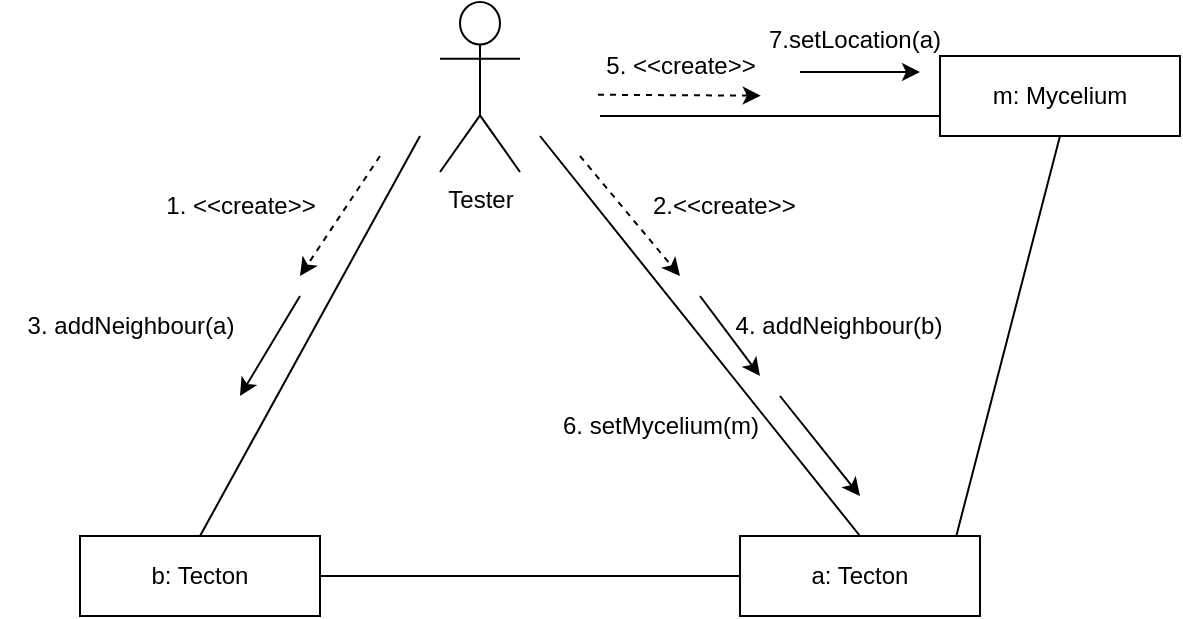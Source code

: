 <mxfile version="26.1.1" pages="6">
  <diagram id="tlyybE4BkG_wdko4cps3" name="MyceliumGrowthCommGeneral">
    <mxGraphModel dx="1702" dy="435" grid="1" gridSize="10" guides="1" tooltips="1" connect="1" arrows="1" fold="1" page="1" pageScale="1" pageWidth="827" pageHeight="1169" math="0" shadow="0">
      <root>
        <mxCell id="0" />
        <mxCell id="1" parent="0" />
        <mxCell id="zU8KNHn8lU-i58dNoDQ4-1" value="b: &lt;span style=&quot;background-color: transparent; color: light-dark(rgb(0, 0, 0), rgb(255, 255, 255));&quot;&gt;Tecton&lt;/span&gt;" style="html=1;whiteSpace=wrap;" parent="1" vertex="1">
          <mxGeometry x="-30" y="320" width="120" height="40" as="geometry" />
        </mxCell>
        <mxCell id="zU8KNHn8lU-i58dNoDQ4-2" value="a: Tecton" style="html=1;whiteSpace=wrap;" parent="1" vertex="1">
          <mxGeometry x="300" y="320" width="120" height="40" as="geometry" />
        </mxCell>
        <mxCell id="zU8KNHn8lU-i58dNoDQ4-3" value="m: Mycelium" style="html=1;whiteSpace=wrap;" parent="1" vertex="1">
          <mxGeometry x="400" y="80" width="120" height="40" as="geometry" />
        </mxCell>
        <mxCell id="zU8KNHn8lU-i58dNoDQ4-4" value="" style="endArrow=none;html=1;rounded=0;exitX=0.5;exitY=0;exitDx=0;exitDy=0;entryX=0.25;entryY=1;entryDx=0;entryDy=0;" parent="1" source="zU8KNHn8lU-i58dNoDQ4-1" edge="1">
          <mxGeometry width="50" height="50" relative="1" as="geometry">
            <mxPoint x="110" y="170" as="sourcePoint" />
            <mxPoint x="140" y="120" as="targetPoint" />
          </mxGeometry>
        </mxCell>
        <mxCell id="zU8KNHn8lU-i58dNoDQ4-5" value="" style="endArrow=none;html=1;rounded=0;entryX=0.75;entryY=1;entryDx=0;entryDy=0;exitX=0.5;exitY=0;exitDx=0;exitDy=0;" parent="1" source="zU8KNHn8lU-i58dNoDQ4-2" edge="1">
          <mxGeometry width="50" height="50" relative="1" as="geometry">
            <mxPoint x="130" y="170" as="sourcePoint" />
            <mxPoint x="200" y="120" as="targetPoint" />
          </mxGeometry>
        </mxCell>
        <mxCell id="zU8KNHn8lU-i58dNoDQ4-6" value="" style="endArrow=none;html=1;rounded=0;entryX=1;entryY=0.75;entryDx=0;entryDy=0;exitX=0;exitY=0.75;exitDx=0;exitDy=0;" parent="1" source="zU8KNHn8lU-i58dNoDQ4-3" edge="1">
          <mxGeometry width="50" height="50" relative="1" as="geometry">
            <mxPoint x="170" y="170" as="sourcePoint" />
            <mxPoint x="230" y="110" as="targetPoint" />
          </mxGeometry>
        </mxCell>
        <mxCell id="zU8KNHn8lU-i58dNoDQ4-7" value="" style="endArrow=classic;html=1;rounded=0;dashed=1;" parent="1" edge="1">
          <mxGeometry width="50" height="50" relative="1" as="geometry">
            <mxPoint x="120" y="130" as="sourcePoint" />
            <mxPoint x="80" y="190" as="targetPoint" />
          </mxGeometry>
        </mxCell>
        <mxCell id="zU8KNHn8lU-i58dNoDQ4-8" value="" style="endArrow=classic;html=1;rounded=0;" parent="1" edge="1">
          <mxGeometry width="50" height="50" relative="1" as="geometry">
            <mxPoint x="80" y="200" as="sourcePoint" />
            <mxPoint x="50" y="250" as="targetPoint" />
          </mxGeometry>
        </mxCell>
        <mxCell id="zU8KNHn8lU-i58dNoDQ4-9" value="1. &amp;lt;&amp;lt;create&amp;gt;&amp;gt;" style="text;html=1;align=center;verticalAlign=middle;resizable=0;points=[];autosize=1;strokeColor=none;fillColor=none;" parent="1" vertex="1">
          <mxGeometry y="140" width="100" height="30" as="geometry" />
        </mxCell>
        <mxCell id="zU8KNHn8lU-i58dNoDQ4-10" value="" style="endArrow=none;html=1;rounded=0;exitX=1;exitY=0.5;exitDx=0;exitDy=0;entryX=0;entryY=0.5;entryDx=0;entryDy=0;" parent="1" source="zU8KNHn8lU-i58dNoDQ4-1" target="zU8KNHn8lU-i58dNoDQ4-2" edge="1">
          <mxGeometry width="50" height="50" relative="1" as="geometry">
            <mxPoint x="150" y="270" as="sourcePoint" />
            <mxPoint x="200" y="220" as="targetPoint" />
          </mxGeometry>
        </mxCell>
        <mxCell id="zU8KNHn8lU-i58dNoDQ4-11" value="&lt;span style=&quot;background-color: light-dark(rgb(255, 255, 255), rgb(31, 31, 0));&quot;&gt;3. addNeighbour(a)&lt;/span&gt;" style="text;html=1;align=center;verticalAlign=middle;resizable=0;points=[];autosize=1;strokeColor=none;fillColor=none;" parent="1" vertex="1">
          <mxGeometry x="-70" y="200" width="130" height="30" as="geometry" />
        </mxCell>
        <mxCell id="zU8KNHn8lU-i58dNoDQ4-12" value="" style="endArrow=classic;html=1;rounded=0;dashed=1;" parent="1" edge="1">
          <mxGeometry width="50" height="50" relative="1" as="geometry">
            <mxPoint x="220" y="130" as="sourcePoint" />
            <mxPoint x="270" y="190" as="targetPoint" />
          </mxGeometry>
        </mxCell>
        <mxCell id="zU8KNHn8lU-i58dNoDQ4-13" value="" style="endArrow=classic;html=1;rounded=0;" parent="1" edge="1">
          <mxGeometry width="50" height="50" relative="1" as="geometry">
            <mxPoint x="280" y="200" as="sourcePoint" />
            <mxPoint x="310" y="240" as="targetPoint" />
          </mxGeometry>
        </mxCell>
        <mxCell id="zU8KNHn8lU-i58dNoDQ4-14" value="&amp;nbsp;2.&amp;lt;&amp;lt;create&amp;gt;&amp;gt;" style="text;html=1;align=center;verticalAlign=middle;resizable=0;points=[];autosize=1;strokeColor=none;fillColor=none;" parent="1" vertex="1">
          <mxGeometry x="240" y="140" width="100" height="30" as="geometry" />
        </mxCell>
        <mxCell id="zU8KNHn8lU-i58dNoDQ4-15" value="&lt;span style=&quot;background-color: light-dark(rgb(255, 255, 255), rgb(237, 237, 237));&quot;&gt;4. addNeighbour(b)&lt;/span&gt;" style="text;html=1;align=center;verticalAlign=middle;resizable=0;points=[];autosize=1;strokeColor=none;fillColor=none;" parent="1" vertex="1">
          <mxGeometry x="284" y="200" width="130" height="30" as="geometry" />
        </mxCell>
        <mxCell id="zU8KNHn8lU-i58dNoDQ4-16" value="" style="endArrow=classic;html=1;rounded=0;dashed=1;entryX=0.904;entryY=0.995;entryDx=0;entryDy=0;entryPerimeter=0;exitX=0.09;exitY=0.979;exitDx=0;exitDy=0;exitPerimeter=0;" parent="1" edge="1" target="zU8KNHn8lU-i58dNoDQ4-17" source="zU8KNHn8lU-i58dNoDQ4-17">
          <mxGeometry width="50" height="50" relative="1" as="geometry">
            <mxPoint x="232" y="105" as="sourcePoint" />
            <mxPoint x="310" y="105" as="targetPoint" />
          </mxGeometry>
        </mxCell>
        <mxCell id="zU8KNHn8lU-i58dNoDQ4-17" value="5. &amp;lt;&amp;lt;create&amp;gt;&amp;gt;" style="text;html=1;align=center;verticalAlign=middle;resizable=0;points=[];autosize=1;strokeColor=none;fillColor=none;" parent="1" vertex="1">
          <mxGeometry x="220" y="70" width="100" height="30" as="geometry" />
        </mxCell>
        <mxCell id="zU8KNHn8lU-i58dNoDQ4-18" value="" style="endArrow=none;html=1;rounded=0;exitX=0.901;exitY=0.002;exitDx=0;exitDy=0;entryX=0.5;entryY=1;entryDx=0;entryDy=0;exitPerimeter=0;" parent="1" source="zU8KNHn8lU-i58dNoDQ4-2" target="zU8KNHn8lU-i58dNoDQ4-3" edge="1">
          <mxGeometry width="50" height="50" relative="1" as="geometry">
            <mxPoint x="320" y="220" as="sourcePoint" />
            <mxPoint x="370" y="170" as="targetPoint" />
          </mxGeometry>
        </mxCell>
        <mxCell id="zU8KNHn8lU-i58dNoDQ4-19" value="" style="endArrow=classic;html=1;rounded=0;" parent="1" edge="1">
          <mxGeometry width="50" height="50" relative="1" as="geometry">
            <mxPoint x="320" y="250" as="sourcePoint" />
            <mxPoint x="360" y="300" as="targetPoint" />
          </mxGeometry>
        </mxCell>
        <mxCell id="zU8KNHn8lU-i58dNoDQ4-20" value="&lt;span&gt;6. set&lt;span style=&quot;color: light-dark(rgb(0, 0, 0), rgb(255, 255, 255));&quot;&gt;Mycelium(m)&lt;/span&gt;&lt;/span&gt;" style="text;html=1;align=center;verticalAlign=middle;resizable=0;points=[];autosize=1;strokeColor=none;fillColor=none;" parent="1" vertex="1">
          <mxGeometry x="200" y="250" width="120" height="30" as="geometry" />
        </mxCell>
        <mxCell id="zU8KNHn8lU-i58dNoDQ4-30" value="" style="endArrow=classic;html=1;rounded=0;" parent="1" edge="1">
          <mxGeometry width="50" height="50" relative="1" as="geometry">
            <mxPoint x="330" y="88" as="sourcePoint" />
            <mxPoint x="390" y="88" as="targetPoint" />
          </mxGeometry>
        </mxCell>
        <mxCell id="zU8KNHn8lU-i58dNoDQ4-31" value="7.setLocation(a)" style="text;html=1;align=center;verticalAlign=middle;resizable=0;points=[];autosize=1;strokeColor=none;fillColor=none;" parent="1" vertex="1">
          <mxGeometry x="302" y="57" width="110" height="30" as="geometry" />
        </mxCell>
        <mxCell id="zU8KNHn8lU-i58dNoDQ4-32" value="Tester" style="shape=umlActor;verticalLabelPosition=bottom;verticalAlign=top;html=1;" parent="1" vertex="1">
          <mxGeometry x="150" y="53" width="40" height="85" as="geometry" />
        </mxCell>
      </root>
    </mxGraphModel>
  </diagram>
  <diagram id="MyoBwxHr3BlwVoJGL-YU" name="UseCase1Seq">
    <mxGraphModel dx="1615" dy="803" grid="1" gridSize="10" guides="1" tooltips="1" connect="1" arrows="1" fold="1" page="1" pageScale="1" pageWidth="827" pageHeight="1169" math="0" shadow="0">
      <root>
        <mxCell id="0" />
        <mxCell id="1" parent="0" />
        <mxCell id="hNV3BdEV9gngSriqMlNY-2" value="" style="shape=umlLifeline;perimeter=lifelinePerimeter;whiteSpace=wrap;html=1;container=1;dropTarget=0;collapsible=0;recursiveResize=0;outlineConnect=0;portConstraint=eastwest;newEdgeStyle={&quot;curved&quot;:0,&quot;rounded&quot;:0};size=0;" vertex="1" parent="1">
          <mxGeometry x="10" y="130" width="100" height="470" as="geometry" />
        </mxCell>
        <mxCell id="hNV3BdEV9gngSriqMlNY-3" value="" style="html=1;points=[[0,0,0,0,5],[0,1,0,0,-5],[1,0,0,0,5],[1,1,0,0,-5]];perimeter=orthogonalPerimeter;outlineConnect=0;targetShapes=umlLifeline;portConstraint=eastwest;newEdgeStyle={&quot;curved&quot;:0,&quot;rounded&quot;:0};" vertex="1" parent="hNV3BdEV9gngSriqMlNY-2">
          <mxGeometry x="45" y="10" width="10" height="430" as="geometry" />
        </mxCell>
        <mxCell id="hNV3BdEV9gngSriqMlNY-4" value="&lt;span style=&quot;background-color: rgb(255, 255, 51);&quot;&gt;Controller&lt;/span&gt;" style="shape=umlActor;verticalLabelPosition=bottom;verticalAlign=top;html=1;" vertex="1" parent="1">
          <mxGeometry x="45" y="40" width="30" height="60" as="geometry" />
        </mxCell>
        <mxCell id="hNV3BdEV9gngSriqMlNY-5" value="m: Mycelium" style="shape=umlLifeline;perimeter=lifelinePerimeter;whiteSpace=wrap;html=1;container=1;dropTarget=0;collapsible=0;recursiveResize=0;outlineConnect=0;portConstraint=eastwest;newEdgeStyle={&quot;curved&quot;:0,&quot;rounded&quot;:0};size=40;" vertex="1" parent="1">
          <mxGeometry x="260" y="135" width="120" height="465" as="geometry" />
        </mxCell>
        <mxCell id="hNV3BdEV9gngSriqMlNY-6" value="" style="html=1;points=[[0,0,0,0,5],[0,1,0,0,-5],[1,0,0,0,5],[1,1,0,0,-5]];perimeter=orthogonalPerimeter;outlineConnect=0;targetShapes=umlLifeline;portConstraint=eastwest;newEdgeStyle={&quot;curved&quot;:0,&quot;rounded&quot;:0};" vertex="1" parent="hNV3BdEV9gngSriqMlNY-5">
          <mxGeometry x="55" y="60" width="10" height="380" as="geometry" />
        </mxCell>
        <mxCell id="hNV3BdEV9gngSriqMlNY-7" value="&lt;span style=&quot;background-color: light-dark(#FFFF33,var(--ge-dark-color, #121212));&quot;&gt;Create&lt;/span&gt;" style="endArrow=open;endSize=12;dashed=1;html=1;rounded=0;" edge="1" parent="1" source="hNV3BdEV9gngSriqMlNY-3">
          <mxGeometry x="-0.026" width="160" relative="1" as="geometry">
            <mxPoint x="70" y="150" as="sourcePoint" />
            <mxPoint x="260" y="150" as="targetPoint" />
            <mxPoint as="offset" />
          </mxGeometry>
        </mxCell>
        <mxCell id="hNV3BdEV9gngSriqMlNY-8" value="&lt;span data-end=&quot;171&quot; data-start=&quot;144&quot;&gt;mge: MyceliumGrowthEvaluator&lt;/span&gt; " style="shape=umlLifeline;perimeter=lifelinePerimeter;whiteSpace=wrap;html=1;container=1;dropTarget=0;collapsible=0;recursiveResize=0;outlineConnect=0;portConstraint=eastwest;newEdgeStyle={&quot;curved&quot;:0,&quot;rounded&quot;:0};size=40;" vertex="1" parent="1">
          <mxGeometry x="505" y="210" width="200" height="360" as="geometry" />
        </mxCell>
        <mxCell id="hNV3BdEV9gngSriqMlNY-9" value="" style="html=1;points=[[0,0,0,0,5],[0,1,0,0,-5],[1,0,0,0,5],[1,1,0,0,-5]];perimeter=orthogonalPerimeter;outlineConnect=0;targetShapes=umlLifeline;portConstraint=eastwest;newEdgeStyle={&quot;curved&quot;:0,&quot;rounded&quot;:0};" vertex="1" parent="hNV3BdEV9gngSriqMlNY-8">
          <mxGeometry x="95" y="70" width="10" height="260" as="geometry" />
        </mxCell>
        <mxCell id="hNV3BdEV9gngSriqMlNY-10" value="visit(b, &lt;span style=&quot;background-color: light-dark(#FFFF66,var(--ge-dark-color, #121212));&quot;&gt;m: mushroom&lt;/span&gt;)" style="html=1;verticalAlign=bottom;endArrow=block;curved=0;rounded=0;" edge="1" parent="1">
          <mxGeometry relative="1" as="geometry">
            <mxPoint x="325" y="290" as="sourcePoint" />
            <mxPoint x="600.0" y="290" as="targetPoint" />
          </mxGeometry>
        </mxCell>
        <mxCell id="hNV3BdEV9gngSriqMlNY-11" value="&lt;span data-end=&quot;171&quot; data-start=&quot;144&quot;&gt;b: Fertile&lt;/span&gt;Tecton" style="shape=umlLifeline;perimeter=lifelinePerimeter;whiteSpace=wrap;html=1;container=1;dropTarget=0;collapsible=0;recursiveResize=0;outlineConnect=0;portConstraint=eastwest;newEdgeStyle={&quot;curved&quot;:0,&quot;rounded&quot;:0};size=40;" vertex="1" parent="1">
          <mxGeometry x="760" y="70" width="200" height="530" as="geometry" />
        </mxCell>
        <mxCell id="hNV3BdEV9gngSriqMlNY-12" value="" style="html=1;points=[[0,0,0,0,5],[0,1,0,0,-5],[1,0,0,0,5],[1,1,0,0,-5]];perimeter=orthogonalPerimeter;outlineConnect=0;targetShapes=umlLifeline;portConstraint=eastwest;newEdgeStyle={&quot;curved&quot;:0,&quot;rounded&quot;:0};" vertex="1" parent="hNV3BdEV9gngSriqMlNY-11">
          <mxGeometry x="95" y="230" width="10" height="210" as="geometry" />
        </mxCell>
        <mxCell id="hNV3BdEV9gngSriqMlNY-13" value="accept(mge, m)" style="html=1;verticalAlign=bottom;endArrow=block;curved=0;rounded=0;" edge="1" parent="1" source="hNV3BdEV9gngSriqMlNY-9" target="hNV3BdEV9gngSriqMlNY-12">
          <mxGeometry x="-0.002" relative="1" as="geometry">
            <mxPoint x="730" y="225" as="sourcePoint" />
            <Array as="points">
              <mxPoint x="740" y="310" />
            </Array>
            <mxPoint as="offset" />
          </mxGeometry>
        </mxCell>
        <mxCell id="hNV3BdEV9gngSriqMlNY-14" value="" style="html=1;verticalAlign=bottom;endArrow=open;dashed=1;endSize=8;curved=0;rounded=0;" edge="1" parent="1">
          <mxGeometry relative="1" as="geometry">
            <mxPoint x="610.0" y="480" as="targetPoint" />
            <mxPoint x="855.0" y="480" as="sourcePoint" />
            <Array as="points">
              <mxPoint x="730" y="480" />
            </Array>
          </mxGeometry>
        </mxCell>
        <mxCell id="hNV3BdEV9gngSriqMlNY-15" value="&lt;span style=&quot;font-family: &amp;quot;Times New Roman&amp;quot;, serif; background: rgb(255, 255, 102);&quot;&gt;&lt;font style=&quot;font-size: 12px;&quot;&gt;grow(sporeCount: int)&lt;/font&gt;&lt;/span&gt;" style="html=1;verticalAlign=bottom;endArrow=block;curved=0;rounded=0;" edge="1" parent="1">
          <mxGeometry x="-0.036" relative="1" as="geometry">
            <mxPoint x="855.0" y="384.66" as="sourcePoint" />
            <mxPoint x="325" y="384.66" as="targetPoint" />
            <Array as="points">
              <mxPoint x="600" y="384.66" />
            </Array>
            <mxPoint as="offset" />
          </mxGeometry>
        </mxCell>
        <mxCell id="hNV3BdEV9gngSriqMlNY-16" value="" style="html=1;verticalAlign=bottom;endArrow=open;dashed=1;endSize=8;curved=0;rounded=0;" edge="1" parent="1">
          <mxGeometry relative="1" as="geometry">
            <mxPoint x="855.0" y="404.66" as="targetPoint" />
            <mxPoint x="325" y="404.66" as="sourcePoint" />
            <Array as="points">
              <mxPoint x="590" y="404.66" />
            </Array>
          </mxGeometry>
        </mxCell>
        <mxCell id="hNV3BdEV9gngSriqMlNY-17" value="" style="html=1;verticalAlign=bottom;endArrow=open;dashed=1;endSize=8;curved=0;rounded=0;" edge="1" parent="1">
          <mxGeometry relative="1" as="geometry">
            <mxPoint x="325" y="510" as="targetPoint" />
            <mxPoint x="600.0" y="510" as="sourcePoint" />
          </mxGeometry>
        </mxCell>
        <mxCell id="hNV3BdEV9gngSriqMlNY-18" value="Create" style="endArrow=open;endSize=12;dashed=1;html=1;rounded=0;" edge="1" parent="1" source="hNV3BdEV9gngSriqMlNY-6">
          <mxGeometry x="-0.026" width="160" relative="1" as="geometry">
            <mxPoint x="322" y="230" as="sourcePoint" />
            <mxPoint x="506" y="230" as="targetPoint" />
            <mxPoint as="offset" />
          </mxGeometry>
        </mxCell>
        <mxCell id="hNV3BdEV9gngSriqMlNY-19" value="" style="shape=umlDestroy;whiteSpace=wrap;html=1;strokeWidth=3;targetShapes=umlLifeline;" vertex="1" parent="1">
          <mxGeometry x="590" y="555" width="30" height="30" as="geometry" />
        </mxCell>
      </root>
    </mxGraphModel>
  </diagram>
  <diagram id="W7GjRj8bh4cbhp_roIFn" name="UseCase2Seq">
    <mxGraphModel dx="1500" dy="746" grid="1" gridSize="10" guides="1" tooltips="1" connect="1" arrows="1" fold="1" page="1" pageScale="1" pageWidth="827" pageHeight="1169" math="0" shadow="0">
      <root>
        <mxCell id="0" />
        <mxCell id="1" parent="0" />
        <mxCell id="vdRoEUMEjn4NhNGqWxLZ-1" value="" style="shape=umlLifeline;perimeter=lifelinePerimeter;whiteSpace=wrap;html=1;container=1;dropTarget=0;collapsible=0;recursiveResize=0;outlineConnect=0;portConstraint=eastwest;newEdgeStyle={&quot;curved&quot;:0,&quot;rounded&quot;:0};size=0;" vertex="1" parent="1">
          <mxGeometry x="10" y="130" width="100" height="470" as="geometry" />
        </mxCell>
        <mxCell id="vdRoEUMEjn4NhNGqWxLZ-2" value="" style="html=1;points=[[0,0,0,0,5],[0,1,0,0,-5],[1,0,0,0,5],[1,1,0,0,-5]];perimeter=orthogonalPerimeter;outlineConnect=0;targetShapes=umlLifeline;portConstraint=eastwest;newEdgeStyle={&quot;curved&quot;:0,&quot;rounded&quot;:0};" vertex="1" parent="vdRoEUMEjn4NhNGqWxLZ-1">
          <mxGeometry x="45" y="10" width="10" height="430" as="geometry" />
        </mxCell>
        <mxCell id="vdRoEUMEjn4NhNGqWxLZ-3" value="&lt;span style=&quot;background-color: rgb(255, 255, 51);&quot;&gt;Controller&lt;/span&gt;" style="shape=umlActor;verticalLabelPosition=bottom;verticalAlign=top;html=1;" vertex="1" parent="1">
          <mxGeometry x="45" y="40" width="30" height="60" as="geometry" />
        </mxCell>
        <mxCell id="vdRoEUMEjn4NhNGqWxLZ-4" value="m: Mycelium" style="shape=umlLifeline;perimeter=lifelinePerimeter;whiteSpace=wrap;html=1;container=1;dropTarget=0;collapsible=0;recursiveResize=0;outlineConnect=0;portConstraint=eastwest;newEdgeStyle={&quot;curved&quot;:0,&quot;rounded&quot;:0};size=40;" vertex="1" parent="1">
          <mxGeometry x="260" y="135" width="120" height="465" as="geometry" />
        </mxCell>
        <mxCell id="vdRoEUMEjn4NhNGqWxLZ-5" value="" style="html=1;points=[[0,0,0,0,5],[0,1,0,0,-5],[1,0,0,0,5],[1,1,0,0,-5]];perimeter=orthogonalPerimeter;outlineConnect=0;targetShapes=umlLifeline;portConstraint=eastwest;newEdgeStyle={&quot;curved&quot;:0,&quot;rounded&quot;:0};" vertex="1" parent="vdRoEUMEjn4NhNGqWxLZ-4">
          <mxGeometry x="55" y="60" width="10" height="380" as="geometry" />
        </mxCell>
        <mxCell id="vdRoEUMEjn4NhNGqWxLZ-6" value="&lt;span style=&quot;background-color: light-dark(#FFFF33,var(--ge-dark-color, #121212));&quot;&gt;Create&lt;/span&gt;" style="endArrow=open;endSize=12;dashed=1;html=1;rounded=0;" edge="1" parent="1" source="vdRoEUMEjn4NhNGqWxLZ-2">
          <mxGeometry x="-0.026" width="160" relative="1" as="geometry">
            <mxPoint x="70" y="150" as="sourcePoint" />
            <mxPoint x="260" y="150" as="targetPoint" />
            <mxPoint as="offset" />
          </mxGeometry>
        </mxCell>
        <mxCell id="vdRoEUMEjn4NhNGqWxLZ-7" value="&lt;span data-end=&quot;171&quot; data-start=&quot;144&quot;&gt;mge: MyceliumGrowthEvaluator&lt;/span&gt; " style="shape=umlLifeline;perimeter=lifelinePerimeter;whiteSpace=wrap;html=1;container=1;dropTarget=0;collapsible=0;recursiveResize=0;outlineConnect=0;portConstraint=eastwest;newEdgeStyle={&quot;curved&quot;:0,&quot;rounded&quot;:0};size=40;" vertex="1" parent="1">
          <mxGeometry x="505" y="210" width="200" height="360" as="geometry" />
        </mxCell>
        <mxCell id="vdRoEUMEjn4NhNGqWxLZ-8" value="" style="html=1;points=[[0,0,0,0,5],[0,1,0,0,-5],[1,0,0,0,5],[1,1,0,0,-5]];perimeter=orthogonalPerimeter;outlineConnect=0;targetShapes=umlLifeline;portConstraint=eastwest;newEdgeStyle={&quot;curved&quot;:0,&quot;rounded&quot;:0};" vertex="1" parent="vdRoEUMEjn4NhNGqWxLZ-7">
          <mxGeometry x="95" y="70" width="10" height="260" as="geometry" />
        </mxCell>
        <mxCell id="vdRoEUMEjn4NhNGqWxLZ-9" value="visit(b, &lt;span style=&quot;background-color: light-dark(#FFFF66,var(--ge-dark-color, #121212));&quot;&gt;m: mushroom&lt;/span&gt;)" style="html=1;verticalAlign=bottom;endArrow=block;curved=0;rounded=0;" edge="1" parent="1">
          <mxGeometry relative="1" as="geometry">
            <mxPoint x="325" y="290" as="sourcePoint" />
            <mxPoint x="600.0" y="290" as="targetPoint" />
          </mxGeometry>
        </mxCell>
        <mxCell id="vdRoEUMEjn4NhNGqWxLZ-10" value="&lt;span data-end=&quot;171&quot; data-start=&quot;144&quot;&gt;b: Fertile&lt;/span&gt;Tecton" style="shape=umlLifeline;perimeter=lifelinePerimeter;whiteSpace=wrap;html=1;container=1;dropTarget=0;collapsible=0;recursiveResize=0;outlineConnect=0;portConstraint=eastwest;newEdgeStyle={&quot;curved&quot;:0,&quot;rounded&quot;:0};size=40;" vertex="1" parent="1">
          <mxGeometry x="760" y="70" width="200" height="530" as="geometry" />
        </mxCell>
        <mxCell id="vdRoEUMEjn4NhNGqWxLZ-11" value="" style="html=1;points=[[0,0,0,0,5],[0,1,0,0,-5],[1,0,0,0,5],[1,1,0,0,-5]];perimeter=orthogonalPerimeter;outlineConnect=0;targetShapes=umlLifeline;portConstraint=eastwest;newEdgeStyle={&quot;curved&quot;:0,&quot;rounded&quot;:0};" vertex="1" parent="vdRoEUMEjn4NhNGqWxLZ-10">
          <mxGeometry x="95" y="230" width="10" height="210" as="geometry" />
        </mxCell>
        <mxCell id="vdRoEUMEjn4NhNGqWxLZ-12" value="accept(mge, m)" style="html=1;verticalAlign=bottom;endArrow=block;curved=0;rounded=0;" edge="1" parent="1" source="vdRoEUMEjn4NhNGqWxLZ-8" target="vdRoEUMEjn4NhNGqWxLZ-11">
          <mxGeometry x="-0.002" relative="1" as="geometry">
            <mxPoint x="730" y="225" as="sourcePoint" />
            <Array as="points">
              <mxPoint x="740" y="310" />
            </Array>
            <mxPoint as="offset" />
          </mxGeometry>
        </mxCell>
        <mxCell id="vdRoEUMEjn4NhNGqWxLZ-13" value="" style="html=1;verticalAlign=bottom;endArrow=open;dashed=1;endSize=8;curved=0;rounded=0;" edge="1" parent="1">
          <mxGeometry relative="1" as="geometry">
            <mxPoint x="610.0" y="360" as="targetPoint" />
            <mxPoint x="855.0" y="360" as="sourcePoint" />
            <Array as="points">
              <mxPoint x="730" y="360" />
            </Array>
          </mxGeometry>
        </mxCell>
        <mxCell id="vdRoEUMEjn4NhNGqWxLZ-15" value="" style="html=1;verticalAlign=bottom;endArrow=open;dashed=1;endSize=8;curved=0;rounded=0;" edge="1" parent="1">
          <mxGeometry relative="1" as="geometry">
            <mxPoint x="855.0" y="479" as="targetPoint" />
            <mxPoint x="325" y="479" as="sourcePoint" />
            <Array as="points">
              <mxPoint x="590" y="479" />
            </Array>
          </mxGeometry>
        </mxCell>
        <mxCell id="vdRoEUMEjn4NhNGqWxLZ-16" value="" style="html=1;verticalAlign=bottom;endArrow=open;dashed=1;endSize=8;curved=0;rounded=0;" edge="1" parent="1">
          <mxGeometry relative="1" as="geometry">
            <mxPoint x="325" y="400" as="targetPoint" />
            <mxPoint x="600.0" y="400" as="sourcePoint" />
          </mxGeometry>
        </mxCell>
        <mxCell id="vdRoEUMEjn4NhNGqWxLZ-17" value="Create" style="endArrow=open;endSize=12;dashed=1;html=1;rounded=0;" edge="1" parent="1" source="vdRoEUMEjn4NhNGqWxLZ-5">
          <mxGeometry x="-0.026" width="160" relative="1" as="geometry">
            <mxPoint x="322" y="230" as="sourcePoint" />
            <mxPoint x="506" y="230" as="targetPoint" />
            <mxPoint as="offset" />
          </mxGeometry>
        </mxCell>
        <mxCell id="vdRoEUMEjn4NhNGqWxLZ-18" value="" style="shape=umlDestroy;whiteSpace=wrap;html=1;strokeWidth=3;targetShapes=umlLifeline;" vertex="1" parent="1">
          <mxGeometry x="590" y="555" width="30" height="30" as="geometry" />
        </mxCell>
        <mxCell id="9NIszx1WM2RWWHkWkJNd-20" value="delete()" style="html=1;verticalAlign=bottom;endArrow=block;curved=0;rounded=0;" edge="1" parent="1">
          <mxGeometry x="-0.038" relative="1" as="geometry">
            <mxPoint x="850" y="440" as="sourcePoint" />
            <mxPoint x="320" y="440" as="targetPoint" />
            <Array as="points">
              <mxPoint x="595" y="440" />
            </Array>
            <mxPoint as="offset" />
          </mxGeometry>
        </mxCell>
        <mxCell id="9NIszx1WM2RWWHkWkJNd-21" value="" style="shape=umlDestroy;whiteSpace=wrap;html=1;strokeWidth=3;targetShapes=umlLifeline;" vertex="1" parent="1">
          <mxGeometry x="305" y="600" width="30" height="30" as="geometry" />
        </mxCell>
      </root>
    </mxGraphModel>
  </diagram>
  <diagram id="MhcsMtIXQ470mIk18Ebm" name="UseCase3Seq">
    <mxGraphModel dx="1500" dy="746" grid="1" gridSize="10" guides="1" tooltips="1" connect="1" arrows="1" fold="1" page="1" pageScale="1" pageWidth="827" pageHeight="1169" math="0" shadow="0">
      <root>
        <mxCell id="0" />
        <mxCell id="1" parent="0" />
        <mxCell id="nrXzl7PbESOV5t3C7VOz-1" value="" style="shape=umlLifeline;perimeter=lifelinePerimeter;whiteSpace=wrap;html=1;container=1;dropTarget=0;collapsible=0;recursiveResize=0;outlineConnect=0;portConstraint=eastwest;newEdgeStyle={&quot;curved&quot;:0,&quot;rounded&quot;:0};size=0;" vertex="1" parent="1">
          <mxGeometry x="10" y="130" width="100" height="470" as="geometry" />
        </mxCell>
        <mxCell id="nrXzl7PbESOV5t3C7VOz-2" value="" style="html=1;points=[[0,0,0,0,5],[0,1,0,0,-5],[1,0,0,0,5],[1,1,0,0,-5]];perimeter=orthogonalPerimeter;outlineConnect=0;targetShapes=umlLifeline;portConstraint=eastwest;newEdgeStyle={&quot;curved&quot;:0,&quot;rounded&quot;:0};" vertex="1" parent="nrXzl7PbESOV5t3C7VOz-1">
          <mxGeometry x="45" y="10" width="10" height="430" as="geometry" />
        </mxCell>
        <mxCell id="nrXzl7PbESOV5t3C7VOz-3" value="&lt;span style=&quot;background-color: rgb(255, 255, 51);&quot;&gt;Controller&lt;/span&gt;" style="shape=umlActor;verticalLabelPosition=bottom;verticalAlign=top;html=1;" vertex="1" parent="1">
          <mxGeometry x="45" y="40" width="30" height="60" as="geometry" />
        </mxCell>
        <mxCell id="nrXzl7PbESOV5t3C7VOz-4" value="m: Mycelium" style="shape=umlLifeline;perimeter=lifelinePerimeter;whiteSpace=wrap;html=1;container=1;dropTarget=0;collapsible=0;recursiveResize=0;outlineConnect=0;portConstraint=eastwest;newEdgeStyle={&quot;curved&quot;:0,&quot;rounded&quot;:0};size=40;" vertex="1" parent="1">
          <mxGeometry x="260" y="135" width="120" height="465" as="geometry" />
        </mxCell>
        <mxCell id="nrXzl7PbESOV5t3C7VOz-5" value="" style="html=1;points=[[0,0,0,0,5],[0,1,0,0,-5],[1,0,0,0,5],[1,1,0,0,-5]];perimeter=orthogonalPerimeter;outlineConnect=0;targetShapes=umlLifeline;portConstraint=eastwest;newEdgeStyle={&quot;curved&quot;:0,&quot;rounded&quot;:0};" vertex="1" parent="nrXzl7PbESOV5t3C7VOz-4">
          <mxGeometry x="55" y="60" width="10" height="380" as="geometry" />
        </mxCell>
        <mxCell id="nrXzl7PbESOV5t3C7VOz-6" value="&lt;span style=&quot;background-color: light-dark(#FFFF33,var(--ge-dark-color, #121212));&quot;&gt;Create&lt;/span&gt;" style="endArrow=open;endSize=12;dashed=1;html=1;rounded=0;" edge="1" parent="1" source="nrXzl7PbESOV5t3C7VOz-2">
          <mxGeometry x="-0.026" width="160" relative="1" as="geometry">
            <mxPoint x="70" y="150" as="sourcePoint" />
            <mxPoint x="260" y="150" as="targetPoint" />
            <mxPoint as="offset" />
          </mxGeometry>
        </mxCell>
        <mxCell id="nrXzl7PbESOV5t3C7VOz-7" value="&lt;span data-end=&quot;171&quot; data-start=&quot;144&quot;&gt;mge: MyceliumGrowthEvaluator&lt;/span&gt; " style="shape=umlLifeline;perimeter=lifelinePerimeter;whiteSpace=wrap;html=1;container=1;dropTarget=0;collapsible=0;recursiveResize=0;outlineConnect=0;portConstraint=eastwest;newEdgeStyle={&quot;curved&quot;:0,&quot;rounded&quot;:0};size=40;" vertex="1" parent="1">
          <mxGeometry x="505" y="210" width="200" height="360" as="geometry" />
        </mxCell>
        <mxCell id="nrXzl7PbESOV5t3C7VOz-8" value="" style="html=1;points=[[0,0,0,0,5],[0,1,0,0,-5],[1,0,0,0,5],[1,1,0,0,-5]];perimeter=orthogonalPerimeter;outlineConnect=0;targetShapes=umlLifeline;portConstraint=eastwest;newEdgeStyle={&quot;curved&quot;:0,&quot;rounded&quot;:0};" vertex="1" parent="nrXzl7PbESOV5t3C7VOz-7">
          <mxGeometry x="95" y="70" width="10" height="260" as="geometry" />
        </mxCell>
        <mxCell id="nrXzl7PbESOV5t3C7VOz-9" value="visit(b, &lt;span style=&quot;background-color: light-dark(#FFFF66,var(--ge-dark-color, #121212));&quot;&gt;m: mushroom&lt;/span&gt;)" style="html=1;verticalAlign=bottom;endArrow=block;curved=0;rounded=0;" edge="1" parent="1">
          <mxGeometry relative="1" as="geometry">
            <mxPoint x="325" y="290" as="sourcePoint" />
            <mxPoint x="600.0" y="290" as="targetPoint" />
          </mxGeometry>
        </mxCell>
        <mxCell id="nrXzl7PbESOV5t3C7VOz-10" value="&lt;span data-end=&quot;171&quot; data-start=&quot;144&quot;&gt;b: SemiFertile&lt;/span&gt;Tecton" style="shape=umlLifeline;perimeter=lifelinePerimeter;whiteSpace=wrap;html=1;container=1;dropTarget=0;collapsible=0;recursiveResize=0;outlineConnect=0;portConstraint=eastwest;newEdgeStyle={&quot;curved&quot;:0,&quot;rounded&quot;:0};size=40;" vertex="1" parent="1">
          <mxGeometry x="760" y="70" width="200" height="530" as="geometry" />
        </mxCell>
        <mxCell id="nrXzl7PbESOV5t3C7VOz-11" value="" style="html=1;points=[[0,0,0,0,5],[0,1,0,0,-5],[1,0,0,0,5],[1,1,0,0,-5]];perimeter=orthogonalPerimeter;outlineConnect=0;targetShapes=umlLifeline;portConstraint=eastwest;newEdgeStyle={&quot;curved&quot;:0,&quot;rounded&quot;:0};" vertex="1" parent="nrXzl7PbESOV5t3C7VOz-10">
          <mxGeometry x="95" y="230" width="10" height="210" as="geometry" />
        </mxCell>
        <mxCell id="nrXzl7PbESOV5t3C7VOz-12" value="accept(mge, m)" style="html=1;verticalAlign=bottom;endArrow=block;curved=0;rounded=0;" edge="1" parent="1" source="nrXzl7PbESOV5t3C7VOz-8" target="nrXzl7PbESOV5t3C7VOz-11">
          <mxGeometry x="-0.002" relative="1" as="geometry">
            <mxPoint x="730" y="225" as="sourcePoint" />
            <Array as="points">
              <mxPoint x="740" y="310" />
            </Array>
            <mxPoint as="offset" />
          </mxGeometry>
        </mxCell>
        <mxCell id="nrXzl7PbESOV5t3C7VOz-13" value="" style="html=1;verticalAlign=bottom;endArrow=open;dashed=1;endSize=8;curved=0;rounded=0;" edge="1" parent="1">
          <mxGeometry relative="1" as="geometry">
            <mxPoint x="610.0" y="480" as="targetPoint" />
            <mxPoint x="855.0" y="480" as="sourcePoint" />
            <Array as="points">
              <mxPoint x="730" y="480" />
            </Array>
          </mxGeometry>
        </mxCell>
        <mxCell id="nrXzl7PbESOV5t3C7VOz-14" value="&lt;span style=&quot;font-family: &amp;quot;Times New Roman&amp;quot;, serif; background: rgb(255, 255, 102);&quot;&gt;&lt;font style=&quot;font-size: 12px;&quot;&gt;grow(sporeCount: int)&lt;/font&gt;&lt;/span&gt;" style="html=1;verticalAlign=bottom;endArrow=block;curved=0;rounded=0;" edge="1" parent="1">
          <mxGeometry x="-0.036" relative="1" as="geometry">
            <mxPoint x="855.0" y="384.66" as="sourcePoint" />
            <mxPoint x="325" y="384.66" as="targetPoint" />
            <Array as="points">
              <mxPoint x="600" y="384.66" />
            </Array>
            <mxPoint as="offset" />
          </mxGeometry>
        </mxCell>
        <mxCell id="nrXzl7PbESOV5t3C7VOz-15" value="" style="html=1;verticalAlign=bottom;endArrow=open;dashed=1;endSize=8;curved=0;rounded=0;" edge="1" parent="1">
          <mxGeometry relative="1" as="geometry">
            <mxPoint x="855.0" y="404.66" as="targetPoint" />
            <mxPoint x="325" y="404.66" as="sourcePoint" />
            <Array as="points">
              <mxPoint x="590" y="404.66" />
            </Array>
          </mxGeometry>
        </mxCell>
        <mxCell id="nrXzl7PbESOV5t3C7VOz-16" value="" style="html=1;verticalAlign=bottom;endArrow=open;dashed=1;endSize=8;curved=0;rounded=0;" edge="1" parent="1">
          <mxGeometry relative="1" as="geometry">
            <mxPoint x="325" y="510" as="targetPoint" />
            <mxPoint x="600.0" y="510" as="sourcePoint" />
          </mxGeometry>
        </mxCell>
        <mxCell id="nrXzl7PbESOV5t3C7VOz-17" value="Create" style="endArrow=open;endSize=12;dashed=1;html=1;rounded=0;" edge="1" parent="1" source="nrXzl7PbESOV5t3C7VOz-5">
          <mxGeometry x="-0.026" width="160" relative="1" as="geometry">
            <mxPoint x="322" y="230" as="sourcePoint" />
            <mxPoint x="506" y="230" as="targetPoint" />
            <mxPoint as="offset" />
          </mxGeometry>
        </mxCell>
        <mxCell id="nrXzl7PbESOV5t3C7VOz-18" value="" style="shape=umlDestroy;whiteSpace=wrap;html=1;strokeWidth=3;targetShapes=umlLifeline;" vertex="1" parent="1">
          <mxGeometry x="590" y="555" width="30" height="30" as="geometry" />
        </mxCell>
      </root>
    </mxGraphModel>
  </diagram>
  <diagram id="FDrVtxyHMBqRU1mB2pqT" name="UseCase4Seq">
    <mxGraphModel dx="1235" dy="614" grid="1" gridSize="10" guides="1" tooltips="1" connect="1" arrows="1" fold="1" page="1" pageScale="1" pageWidth="827" pageHeight="1169" math="0" shadow="0">
      <root>
        <mxCell id="0" />
        <mxCell id="1" parent="0" />
        <mxCell id="vUsb-ePnzj4PL08RLLCD-1" value="" style="shape=umlLifeline;perimeter=lifelinePerimeter;whiteSpace=wrap;html=1;container=1;dropTarget=0;collapsible=0;recursiveResize=0;outlineConnect=0;portConstraint=eastwest;newEdgeStyle={&quot;curved&quot;:0,&quot;rounded&quot;:0};size=0;" vertex="1" parent="1">
          <mxGeometry x="30" y="150" width="100" height="470" as="geometry" />
        </mxCell>
        <mxCell id="vUsb-ePnzj4PL08RLLCD-2" value="" style="html=1;points=[[0,0,0,0,5],[0,1,0,0,-5],[1,0,0,0,5],[1,1,0,0,-5]];perimeter=orthogonalPerimeter;outlineConnect=0;targetShapes=umlLifeline;portConstraint=eastwest;newEdgeStyle={&quot;curved&quot;:0,&quot;rounded&quot;:0};" vertex="1" parent="vUsb-ePnzj4PL08RLLCD-1">
          <mxGeometry x="45" y="10" width="10" height="430" as="geometry" />
        </mxCell>
        <mxCell id="vUsb-ePnzj4PL08RLLCD-3" value="&lt;span style=&quot;background-color: rgb(255, 255, 51);&quot;&gt;Controller&lt;/span&gt;" style="shape=umlActor;verticalLabelPosition=bottom;verticalAlign=top;html=1;" vertex="1" parent="1">
          <mxGeometry x="65" y="60" width="30" height="60" as="geometry" />
        </mxCell>
        <mxCell id="vUsb-ePnzj4PL08RLLCD-4" value="m: Mycelium" style="shape=umlLifeline;perimeter=lifelinePerimeter;whiteSpace=wrap;html=1;container=1;dropTarget=0;collapsible=0;recursiveResize=0;outlineConnect=0;portConstraint=eastwest;newEdgeStyle={&quot;curved&quot;:0,&quot;rounded&quot;:0};size=40;" vertex="1" parent="1">
          <mxGeometry x="280" y="155" width="120" height="465" as="geometry" />
        </mxCell>
        <mxCell id="vUsb-ePnzj4PL08RLLCD-5" value="" style="html=1;points=[[0,0,0,0,5],[0,1,0,0,-5],[1,0,0,0,5],[1,1,0,0,-5]];perimeter=orthogonalPerimeter;outlineConnect=0;targetShapes=umlLifeline;portConstraint=eastwest;newEdgeStyle={&quot;curved&quot;:0,&quot;rounded&quot;:0};" vertex="1" parent="vUsb-ePnzj4PL08RLLCD-4">
          <mxGeometry x="55" y="60" width="10" height="380" as="geometry" />
        </mxCell>
        <mxCell id="vUsb-ePnzj4PL08RLLCD-6" value="&lt;span style=&quot;background-color: light-dark(#FFFF33,var(--ge-dark-color, #121212));&quot;&gt;Create&lt;/span&gt;" style="endArrow=open;endSize=12;dashed=1;html=1;rounded=0;" edge="1" parent="1" source="vUsb-ePnzj4PL08RLLCD-2">
          <mxGeometry x="-0.026" width="160" relative="1" as="geometry">
            <mxPoint x="90" y="170" as="sourcePoint" />
            <mxPoint x="280" y="170" as="targetPoint" />
            <mxPoint as="offset" />
          </mxGeometry>
        </mxCell>
        <mxCell id="vUsb-ePnzj4PL08RLLCD-7" value="&lt;span data-end=&quot;171&quot; data-start=&quot;144&quot;&gt;mge: MyceliumGrowthEvaluator&lt;/span&gt; " style="shape=umlLifeline;perimeter=lifelinePerimeter;whiteSpace=wrap;html=1;container=1;dropTarget=0;collapsible=0;recursiveResize=0;outlineConnect=0;portConstraint=eastwest;newEdgeStyle={&quot;curved&quot;:0,&quot;rounded&quot;:0};size=40;" vertex="1" parent="1">
          <mxGeometry x="525" y="230" width="200" height="360" as="geometry" />
        </mxCell>
        <mxCell id="vUsb-ePnzj4PL08RLLCD-8" value="" style="html=1;points=[[0,0,0,0,5],[0,1,0,0,-5],[1,0,0,0,5],[1,1,0,0,-5]];perimeter=orthogonalPerimeter;outlineConnect=0;targetShapes=umlLifeline;portConstraint=eastwest;newEdgeStyle={&quot;curved&quot;:0,&quot;rounded&quot;:0};" vertex="1" parent="vUsb-ePnzj4PL08RLLCD-7">
          <mxGeometry x="95" y="70" width="10" height="260" as="geometry" />
        </mxCell>
        <mxCell id="vUsb-ePnzj4PL08RLLCD-9" value="visit(b, &lt;span style=&quot;background-color: light-dark(#FFFF66,var(--ge-dark-color, #121212));&quot;&gt;m: mushroom&lt;/span&gt;)" style="html=1;verticalAlign=bottom;endArrow=block;curved=0;rounded=0;" edge="1" parent="1">
          <mxGeometry relative="1" as="geometry">
            <mxPoint x="345" y="310" as="sourcePoint" />
            <mxPoint x="620.0" y="310" as="targetPoint" />
          </mxGeometry>
        </mxCell>
        <mxCell id="vUsb-ePnzj4PL08RLLCD-10" value="&lt;span data-end=&quot;171&quot; data-start=&quot;144&quot;&gt;b: SemiFertile&lt;/span&gt;Tecton" style="shape=umlLifeline;perimeter=lifelinePerimeter;whiteSpace=wrap;html=1;container=1;dropTarget=0;collapsible=0;recursiveResize=0;outlineConnect=0;portConstraint=eastwest;newEdgeStyle={&quot;curved&quot;:0,&quot;rounded&quot;:0};size=40;" vertex="1" parent="1">
          <mxGeometry x="780" y="90" width="200" height="530" as="geometry" />
        </mxCell>
        <mxCell id="vUsb-ePnzj4PL08RLLCD-11" value="" style="html=1;points=[[0,0,0,0,5],[0,1,0,0,-5],[1,0,0,0,5],[1,1,0,0,-5]];perimeter=orthogonalPerimeter;outlineConnect=0;targetShapes=umlLifeline;portConstraint=eastwest;newEdgeStyle={&quot;curved&quot;:0,&quot;rounded&quot;:0};" vertex="1" parent="vUsb-ePnzj4PL08RLLCD-10">
          <mxGeometry x="95" y="230" width="10" height="210" as="geometry" />
        </mxCell>
        <mxCell id="vUsb-ePnzj4PL08RLLCD-12" value="accept(mge, m)" style="html=1;verticalAlign=bottom;endArrow=block;curved=0;rounded=0;" edge="1" parent="1" source="vUsb-ePnzj4PL08RLLCD-8" target="vUsb-ePnzj4PL08RLLCD-11">
          <mxGeometry x="-0.002" relative="1" as="geometry">
            <mxPoint x="750" y="245" as="sourcePoint" />
            <Array as="points">
              <mxPoint x="760" y="330" />
            </Array>
            <mxPoint as="offset" />
          </mxGeometry>
        </mxCell>
        <mxCell id="vUsb-ePnzj4PL08RLLCD-13" value="" style="html=1;verticalAlign=bottom;endArrow=open;dashed=1;endSize=8;curved=0;rounded=0;" edge="1" parent="1">
          <mxGeometry relative="1" as="geometry">
            <mxPoint x="630.0" y="380" as="targetPoint" />
            <mxPoint x="875.0" y="380" as="sourcePoint" />
            <Array as="points">
              <mxPoint x="750" y="380" />
            </Array>
          </mxGeometry>
        </mxCell>
        <mxCell id="vUsb-ePnzj4PL08RLLCD-14" value="" style="html=1;verticalAlign=bottom;endArrow=open;dashed=1;endSize=8;curved=0;rounded=0;" edge="1" parent="1">
          <mxGeometry relative="1" as="geometry">
            <mxPoint x="875.0" y="499" as="targetPoint" />
            <mxPoint x="345" y="499" as="sourcePoint" />
            <Array as="points">
              <mxPoint x="610" y="499" />
            </Array>
          </mxGeometry>
        </mxCell>
        <mxCell id="vUsb-ePnzj4PL08RLLCD-15" value="" style="html=1;verticalAlign=bottom;endArrow=open;dashed=1;endSize=8;curved=0;rounded=0;" edge="1" parent="1">
          <mxGeometry relative="1" as="geometry">
            <mxPoint x="345" y="420" as="targetPoint" />
            <mxPoint x="620.0" y="420" as="sourcePoint" />
          </mxGeometry>
        </mxCell>
        <mxCell id="vUsb-ePnzj4PL08RLLCD-16" value="Create" style="endArrow=open;endSize=12;dashed=1;html=1;rounded=0;" edge="1" parent="1" source="vUsb-ePnzj4PL08RLLCD-5">
          <mxGeometry x="-0.026" width="160" relative="1" as="geometry">
            <mxPoint x="342" y="250" as="sourcePoint" />
            <mxPoint x="526" y="250" as="targetPoint" />
            <mxPoint as="offset" />
          </mxGeometry>
        </mxCell>
        <mxCell id="vUsb-ePnzj4PL08RLLCD-17" value="" style="shape=umlDestroy;whiteSpace=wrap;html=1;strokeWidth=3;targetShapes=umlLifeline;" vertex="1" parent="1">
          <mxGeometry x="610" y="575" width="30" height="30" as="geometry" />
        </mxCell>
        <mxCell id="vUsb-ePnzj4PL08RLLCD-18" value="delete()" style="html=1;verticalAlign=bottom;endArrow=block;curved=0;rounded=0;" edge="1" parent="1">
          <mxGeometry x="-0.038" relative="1" as="geometry">
            <mxPoint x="870" y="460" as="sourcePoint" />
            <mxPoint x="340" y="460" as="targetPoint" />
            <Array as="points">
              <mxPoint x="615" y="460" />
            </Array>
            <mxPoint as="offset" />
          </mxGeometry>
        </mxCell>
        <mxCell id="vUsb-ePnzj4PL08RLLCD-19" value="" style="shape=umlDestroy;whiteSpace=wrap;html=1;strokeWidth=3;targetShapes=umlLifeline;" vertex="1" parent="1">
          <mxGeometry x="325" y="620" width="30" height="30" as="geometry" />
        </mxCell>
      </root>
    </mxGraphModel>
  </diagram>
  <diagram id="_SphBwuG8N6HTP2GEo0e" name="UseCase5Seq">
    <mxGraphModel dx="1500" dy="746" grid="1" gridSize="10" guides="1" tooltips="1" connect="1" arrows="1" fold="1" page="1" pageScale="1" pageWidth="827" pageHeight="1169" math="0" shadow="0">
      <root>
        <mxCell id="0" />
        <mxCell id="1" parent="0" />
        <mxCell id="eXDpSWG0kluzvF-0udNZ-1" value="" style="shape=umlLifeline;perimeter=lifelinePerimeter;whiteSpace=wrap;html=1;container=1;dropTarget=0;collapsible=0;recursiveResize=0;outlineConnect=0;portConstraint=eastwest;newEdgeStyle={&quot;curved&quot;:0,&quot;rounded&quot;:0};size=0;" vertex="1" parent="1">
          <mxGeometry x="10" y="130" width="100" height="470" as="geometry" />
        </mxCell>
        <mxCell id="eXDpSWG0kluzvF-0udNZ-2" value="" style="html=1;points=[[0,0,0,0,5],[0,1,0,0,-5],[1,0,0,0,5],[1,1,0,0,-5]];perimeter=orthogonalPerimeter;outlineConnect=0;targetShapes=umlLifeline;portConstraint=eastwest;newEdgeStyle={&quot;curved&quot;:0,&quot;rounded&quot;:0};" vertex="1" parent="eXDpSWG0kluzvF-0udNZ-1">
          <mxGeometry x="45" y="10" width="10" height="430" as="geometry" />
        </mxCell>
        <mxCell id="eXDpSWG0kluzvF-0udNZ-3" value="&lt;span style=&quot;background-color: rgb(255, 255, 51);&quot;&gt;Controller&lt;/span&gt;" style="shape=umlActor;verticalLabelPosition=bottom;verticalAlign=top;html=1;" vertex="1" parent="1">
          <mxGeometry x="45" y="40" width="30" height="60" as="geometry" />
        </mxCell>
        <mxCell id="eXDpSWG0kluzvF-0udNZ-4" value="m: Mycelium" style="shape=umlLifeline;perimeter=lifelinePerimeter;whiteSpace=wrap;html=1;container=1;dropTarget=0;collapsible=0;recursiveResize=0;outlineConnect=0;portConstraint=eastwest;newEdgeStyle={&quot;curved&quot;:0,&quot;rounded&quot;:0};size=40;" vertex="1" parent="1">
          <mxGeometry x="260" y="135" width="120" height="465" as="geometry" />
        </mxCell>
        <mxCell id="eXDpSWG0kluzvF-0udNZ-5" value="" style="html=1;points=[[0,0,0,0,5],[0,1,0,0,-5],[1,0,0,0,5],[1,1,0,0,-5]];perimeter=orthogonalPerimeter;outlineConnect=0;targetShapes=umlLifeline;portConstraint=eastwest;newEdgeStyle={&quot;curved&quot;:0,&quot;rounded&quot;:0};" vertex="1" parent="eXDpSWG0kluzvF-0udNZ-4">
          <mxGeometry x="55" y="60" width="10" height="380" as="geometry" />
        </mxCell>
        <mxCell id="eXDpSWG0kluzvF-0udNZ-6" value="&lt;span style=&quot;background-color: light-dark(#FFFF33,var(--ge-dark-color, #121212));&quot;&gt;Create&lt;/span&gt;" style="endArrow=open;endSize=12;dashed=1;html=1;rounded=0;" edge="1" parent="1" source="eXDpSWG0kluzvF-0udNZ-2">
          <mxGeometry x="-0.026" width="160" relative="1" as="geometry">
            <mxPoint x="70" y="150" as="sourcePoint" />
            <mxPoint x="260" y="150" as="targetPoint" />
            <mxPoint as="offset" />
          </mxGeometry>
        </mxCell>
        <mxCell id="eXDpSWG0kluzvF-0udNZ-7" value="&lt;span data-end=&quot;171&quot; data-start=&quot;144&quot;&gt;mge: MyceliumGrowthEvaluator&lt;/span&gt; " style="shape=umlLifeline;perimeter=lifelinePerimeter;whiteSpace=wrap;html=1;container=1;dropTarget=0;collapsible=0;recursiveResize=0;outlineConnect=0;portConstraint=eastwest;newEdgeStyle={&quot;curved&quot;:0,&quot;rounded&quot;:0};size=40;" vertex="1" parent="1">
          <mxGeometry x="505" y="210" width="200" height="360" as="geometry" />
        </mxCell>
        <mxCell id="eXDpSWG0kluzvF-0udNZ-8" value="" style="html=1;points=[[0,0,0,0,5],[0,1,0,0,-5],[1,0,0,0,5],[1,1,0,0,-5]];perimeter=orthogonalPerimeter;outlineConnect=0;targetShapes=umlLifeline;portConstraint=eastwest;newEdgeStyle={&quot;curved&quot;:0,&quot;rounded&quot;:0};" vertex="1" parent="eXDpSWG0kluzvF-0udNZ-7">
          <mxGeometry x="95" y="70" width="10" height="260" as="geometry" />
        </mxCell>
        <mxCell id="eXDpSWG0kluzvF-0udNZ-9" value="visit(b, &lt;span style=&quot;background-color: light-dark(#FFFF66,var(--ge-dark-color, #121212));&quot;&gt;m: mushroom&lt;/span&gt;)" style="html=1;verticalAlign=bottom;endArrow=block;curved=0;rounded=0;" edge="1" parent="1">
          <mxGeometry relative="1" as="geometry">
            <mxPoint x="325" y="290" as="sourcePoint" />
            <mxPoint x="600.0" y="290" as="targetPoint" />
          </mxGeometry>
        </mxCell>
        <mxCell id="eXDpSWG0kluzvF-0udNZ-10" value="&lt;span data-end=&quot;171&quot; data-start=&quot;144&quot;&gt;b: Arid&lt;/span&gt;Tecton" style="shape=umlLifeline;perimeter=lifelinePerimeter;whiteSpace=wrap;html=1;container=1;dropTarget=0;collapsible=0;recursiveResize=0;outlineConnect=0;portConstraint=eastwest;newEdgeStyle={&quot;curved&quot;:0,&quot;rounded&quot;:0};size=40;" vertex="1" parent="1">
          <mxGeometry x="760" y="70" width="200" height="530" as="geometry" />
        </mxCell>
        <mxCell id="eXDpSWG0kluzvF-0udNZ-11" value="" style="html=1;points=[[0,0,0,0,5],[0,1,0,0,-5],[1,0,0,0,5],[1,1,0,0,-5]];perimeter=orthogonalPerimeter;outlineConnect=0;targetShapes=umlLifeline;portConstraint=eastwest;newEdgeStyle={&quot;curved&quot;:0,&quot;rounded&quot;:0};" vertex="1" parent="eXDpSWG0kluzvF-0udNZ-10">
          <mxGeometry x="95" y="230" width="10" height="210" as="geometry" />
        </mxCell>
        <mxCell id="eXDpSWG0kluzvF-0udNZ-12" value="accept(mge, m)" style="html=1;verticalAlign=bottom;endArrow=block;curved=0;rounded=0;" edge="1" parent="1" source="eXDpSWG0kluzvF-0udNZ-8" target="eXDpSWG0kluzvF-0udNZ-11">
          <mxGeometry x="-0.002" relative="1" as="geometry">
            <mxPoint x="730" y="225" as="sourcePoint" />
            <Array as="points">
              <mxPoint x="740" y="310" />
            </Array>
            <mxPoint as="offset" />
          </mxGeometry>
        </mxCell>
        <mxCell id="eXDpSWG0kluzvF-0udNZ-13" value="" style="html=1;verticalAlign=bottom;endArrow=open;dashed=1;endSize=8;curved=0;rounded=0;" edge="1" parent="1">
          <mxGeometry relative="1" as="geometry">
            <mxPoint x="610.0" y="480" as="targetPoint" />
            <mxPoint x="855.0" y="480" as="sourcePoint" />
            <Array as="points">
              <mxPoint x="730" y="480" />
            </Array>
          </mxGeometry>
        </mxCell>
        <mxCell id="eXDpSWG0kluzvF-0udNZ-14" value="&lt;span style=&quot;font-family: &amp;quot;Times New Roman&amp;quot;, serif; background: rgb(255, 255, 102);&quot;&gt;&lt;font style=&quot;font-size: 12px;&quot;&gt;grow(sporeCount: int)&lt;/font&gt;&lt;/span&gt;" style="html=1;verticalAlign=bottom;endArrow=block;curved=0;rounded=0;" edge="1" parent="1">
          <mxGeometry x="-0.036" relative="1" as="geometry">
            <mxPoint x="855.0" y="384.66" as="sourcePoint" />
            <mxPoint x="325" y="384.66" as="targetPoint" />
            <Array as="points">
              <mxPoint x="600" y="384.66" />
            </Array>
            <mxPoint as="offset" />
          </mxGeometry>
        </mxCell>
        <mxCell id="eXDpSWG0kluzvF-0udNZ-15" value="" style="html=1;verticalAlign=bottom;endArrow=open;dashed=1;endSize=8;curved=0;rounded=0;" edge="1" parent="1">
          <mxGeometry relative="1" as="geometry">
            <mxPoint x="855.0" y="404.66" as="targetPoint" />
            <mxPoint x="325" y="404.66" as="sourcePoint" />
            <Array as="points">
              <mxPoint x="590" y="404.66" />
            </Array>
          </mxGeometry>
        </mxCell>
        <mxCell id="eXDpSWG0kluzvF-0udNZ-16" value="" style="html=1;verticalAlign=bottom;endArrow=open;dashed=1;endSize=8;curved=0;rounded=0;" edge="1" parent="1">
          <mxGeometry relative="1" as="geometry">
            <mxPoint x="325" y="510" as="targetPoint" />
            <mxPoint x="600.0" y="510" as="sourcePoint" />
          </mxGeometry>
        </mxCell>
        <mxCell id="eXDpSWG0kluzvF-0udNZ-17" value="Create" style="endArrow=open;endSize=12;dashed=1;html=1;rounded=0;" edge="1" parent="1" source="eXDpSWG0kluzvF-0udNZ-5">
          <mxGeometry x="-0.026" width="160" relative="1" as="geometry">
            <mxPoint x="322" y="230" as="sourcePoint" />
            <mxPoint x="506" y="230" as="targetPoint" />
            <mxPoint as="offset" />
          </mxGeometry>
        </mxCell>
        <mxCell id="eXDpSWG0kluzvF-0udNZ-18" value="" style="shape=umlDestroy;whiteSpace=wrap;html=1;strokeWidth=3;targetShapes=umlLifeline;" vertex="1" parent="1">
          <mxGeometry x="590" y="555" width="30" height="30" as="geometry" />
        </mxCell>
      </root>
    </mxGraphModel>
  </diagram>
</mxfile>
